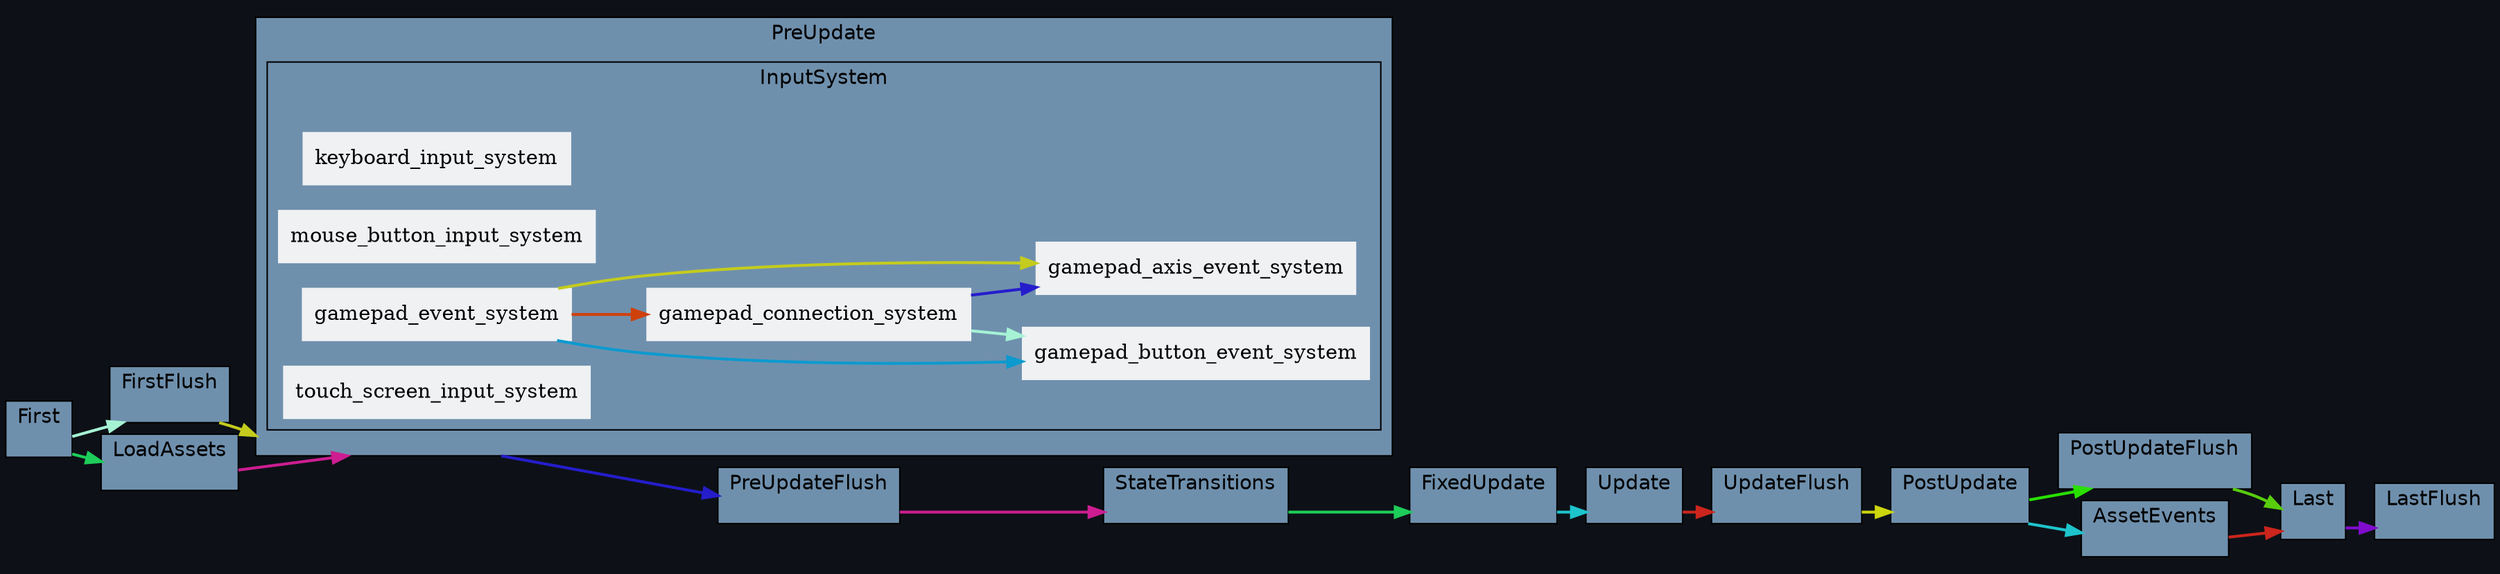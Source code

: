 digraph "" {
	"compound"="true";
	"splines"="spline";
	"rankdir"="LR";
	"bgcolor"="#0d1117";
	"fontname"="Helvetica";
	edge ["penwidth"="2"];
	node ["shape"="box", "style"="filled", "fillcolor"="#eff1f3", "color"="#eff1f3"];
	subgraph "clusternode_Set(0)" {
		"label"="Update";
		"tooltip"="Update";
		"bgcolor"="#6f90ad";
		"color"="black";
		"set_marker_node_Set(0)" ["style"="invis", "label"="", "height"="0", "shape"="point"]
	}
	
	subgraph "clusternode_Set(2)" {
		"label"="FirstFlush";
		"tooltip"="FirstFlush";
		"bgcolor"="#6f90ad";
		"color"="black";
		"set_marker_node_Set(2)" ["style"="invis", "label"="", "height"="0", "shape"="point"]
	}
	
	subgraph "clusternode_Set(3)" {
		"label"="PreUpdateFlush";
		"tooltip"="PreUpdateFlush";
		"bgcolor"="#6f90ad";
		"color"="black";
		"set_marker_node_Set(3)" ["style"="invis", "label"="", "height"="0", "shape"="point"]
	}
	
	subgraph "clusternode_Set(4)" {
		"label"="UpdateFlush";
		"tooltip"="UpdateFlush";
		"bgcolor"="#6f90ad";
		"color"="black";
		"set_marker_node_Set(4)" ["style"="invis", "label"="", "height"="0", "shape"="point"]
	}
	
	subgraph "clusternode_Set(5)" {
		"label"="PostUpdateFlush";
		"tooltip"="PostUpdateFlush";
		"bgcolor"="#6f90ad";
		"color"="black";
		"set_marker_node_Set(5)" ["style"="invis", "label"="", "height"="0", "shape"="point"]
	}
	
	subgraph "clusternode_Set(6)" {
		"label"="LastFlush";
		"tooltip"="LastFlush";
		"bgcolor"="#6f90ad";
		"color"="black";
		"set_marker_node_Set(6)" ["style"="invis", "label"="", "height"="0", "shape"="point"]
	}
	
	subgraph "clusternode_Set(7)" {
		"label"="First";
		"tooltip"="First";
		"bgcolor"="#6f90ad";
		"color"="black";
		"set_marker_node_Set(7)" ["style"="invis", "label"="", "height"="0", "shape"="point"]
	}
	
	subgraph "clusternode_Set(8)" {
		"label"="PreUpdate";
		"tooltip"="PreUpdate";
		"bgcolor"="#6f90ad";
		"color"="black";
		"set_marker_node_Set(8)" ["style"="invis", "label"="", "height"="0", "shape"="point"]
		subgraph "clusternode_Set(24)" {
			"label"="InputSystem";
			"tooltip"="InputSystem";
			"bgcolor"="#6f90ad";
			"color"="black";
			"set_marker_node_Set(24)" ["style"="invis", "label"="", "height"="0", "shape"="point"]
			"node_System(15)" ["label"="keyboard_input_system", "tooltip"="bevy_input::keyboard::keyboard_input_system"]
			"node_System(19)" ["label"="mouse_button_input_system", "tooltip"="bevy_input::mouse::mouse_button_input_system"]
			"node_System(24)" ["label"="gamepad_event_system", "tooltip"="bevy_input::gamepad::gamepad_event_system"]
			"node_System(25)" ["label"="gamepad_connection_system", "tooltip"="bevy_input::gamepad::gamepad_connection_system"]
			"node_System(26)" ["label"="gamepad_button_event_system", "tooltip"="bevy_input::gamepad::gamepad_button_event_system"]
			"node_System(27)" ["label"="gamepad_axis_event_system", "tooltip"="bevy_input::gamepad::gamepad_axis_event_system"]
			"node_System(29)" ["label"="touch_screen_input_system", "tooltip"="bevy_input::touch::touch_screen_input_system"]
		}
		
	}
	
	subgraph "clusternode_Set(9)" {
		"label"="StateTransitions";
		"tooltip"="StateTransitions";
		"bgcolor"="#6f90ad";
		"color"="black";
		"set_marker_node_Set(9)" ["style"="invis", "label"="", "height"="0", "shape"="point"]
	}
	
	subgraph "clusternode_Set(10)" {
		"label"="FixedUpdate";
		"tooltip"="FixedUpdate";
		"bgcolor"="#6f90ad";
		"color"="black";
		"set_marker_node_Set(10)" ["style"="invis", "label"="", "height"="0", "shape"="point"]
	}
	
	subgraph "clusternode_Set(11)" {
		"label"="PostUpdate";
		"tooltip"="PostUpdate";
		"bgcolor"="#6f90ad";
		"color"="black";
		"set_marker_node_Set(11)" ["style"="invis", "label"="", "height"="0", "shape"="point"]
	}
	
	subgraph "clusternode_Set(12)" {
		"label"="Last";
		"tooltip"="Last";
		"bgcolor"="#6f90ad";
		"color"="black";
		"set_marker_node_Set(12)" ["style"="invis", "label"="", "height"="0", "shape"="point"]
	}
	
	subgraph "clusternode_Set(58)" {
		"label"="LoadAssets";
		"tooltip"="LoadAssets";
		"bgcolor"="#6f90ad";
		"color"="black";
		"set_marker_node_Set(58)" ["style"="invis", "label"="", "height"="0", "shape"="point"]
	}
	
	subgraph "clusternode_Set(59)" {
		"label"="AssetEvents";
		"tooltip"="AssetEvents";
		"bgcolor"="#6f90ad";
		"color"="black";
		"set_marker_node_Set(59)" ["style"="invis", "label"="", "height"="0", "shape"="point"]
	}
	
	"set_marker_node_Set(7)" -> "set_marker_node_Set(2)" ["lhead"="clusternode_Set(2)", "ltail"="clusternode_Set(7)", "tooltip"="First → FirstFlush", "color"="#a6f2d4"]
	"set_marker_node_Set(2)" -> "set_marker_node_Set(8)" ["lhead"="clusternode_Set(8)", "ltail"="clusternode_Set(2)", "tooltip"="FirstFlush → PreUpdate", "color"="#c4cc1d"]
	"set_marker_node_Set(8)" -> "set_marker_node_Set(3)" ["lhead"="clusternode_Set(3)", "ltail"="clusternode_Set(8)", "tooltip"="PreUpdate → PreUpdateFlush", "color"="#251dcc"]
	"set_marker_node_Set(3)" -> "set_marker_node_Set(9)" ["lhead"="clusternode_Set(9)", "ltail"="clusternode_Set(3)", "tooltip"="PreUpdateFlush → StateTransitions", "color"="#cd1d91"]
	"set_marker_node_Set(9)" -> "set_marker_node_Set(10)" ["lhead"="clusternode_Set(10)", "ltail"="clusternode_Set(9)", "tooltip"="StateTransitions → FixedUpdate", "color"="#1dcd59"]
	"set_marker_node_Set(10)" -> "set_marker_node_Set(0)" ["lhead"="clusternode_Set(0)", "ltail"="clusternode_Set(10)", "tooltip"="FixedUpdate → Update", "color"="#1dc4cc"]
	"set_marker_node_Set(0)" -> "set_marker_node_Set(4)" ["lhead"="clusternode_Set(4)", "ltail"="clusternode_Set(0)", "tooltip"="Update → UpdateFlush", "color"="#cc251d"]
	"set_marker_node_Set(4)" -> "set_marker_node_Set(11)" ["lhead"="clusternode_Set(11)", "ltail"="clusternode_Set(4)", "tooltip"="UpdateFlush → PostUpdate", "color"="#ccd60d"]
	"set_marker_node_Set(11)" -> "set_marker_node_Set(5)" ["lhead"="clusternode_Set(5)", "ltail"="clusternode_Set(11)", "tooltip"="PostUpdate → PostUpdateFlush", "color"="#29e000"]
	"set_marker_node_Set(5)" -> "set_marker_node_Set(12)" ["lhead"="clusternode_Set(12)", "ltail"="clusternode_Set(5)", "tooltip"="PostUpdateFlush → Last", "color"="#58cd0c"]
	"set_marker_node_Set(12)" -> "set_marker_node_Set(6)" ["lhead"="clusternode_Set(6)", "ltail"="clusternode_Set(12)", "tooltip"="Last → LastFlush", "color"="#810ccd"]
	"node_System(24)" -> "node_System(25)" ["lhead"="", "ltail"="", "tooltip"="SystemTypeSet(gamepad_event_system\") → gamepad_connection_system", "color"="#cf410c"]
	"node_System(24)" -> "node_System(26)" ["lhead"="", "ltail"="", "tooltip"="SystemTypeSet(gamepad_event_system\") → gamepad_button_event_system", "color"="#0c9acf"]
	"node_System(25)" -> "node_System(26)" ["lhead"="", "ltail"="", "tooltip"="SystemTypeSet(gamepad_connection_system\") → gamepad_button_event_system", "color"="#a6f2d4"]
	"node_System(24)" -> "node_System(27)" ["lhead"="", "ltail"="", "tooltip"="SystemTypeSet(gamepad_event_system\") → gamepad_axis_event_system", "color"="#c4cc1d"]
	"node_System(25)" -> "node_System(27)" ["lhead"="", "ltail"="", "tooltip"="SystemTypeSet(gamepad_connection_system\") → gamepad_axis_event_system", "color"="#251dcc"]
	"set_marker_node_Set(58)" -> "set_marker_node_Set(8)" ["lhead"="clusternode_Set(8)", "ltail"="clusternode_Set(58)", "tooltip"="LoadAssets → PreUpdate", "color"="#cd1d91"]
	"set_marker_node_Set(7)" -> "set_marker_node_Set(58)" ["lhead"="clusternode_Set(58)", "ltail"="clusternode_Set(7)", "tooltip"="First → LoadAssets", "color"="#1dcd59"]
	"set_marker_node_Set(11)" -> "set_marker_node_Set(59)" ["lhead"="clusternode_Set(59)", "ltail"="clusternode_Set(11)", "tooltip"="PostUpdate → AssetEvents", "color"="#1dc4cc"]
	"set_marker_node_Set(59)" -> "set_marker_node_Set(12)" ["lhead"="clusternode_Set(12)", "ltail"="clusternode_Set(59)", "tooltip"="AssetEvents → Last", "color"="#cc251d"]
}
